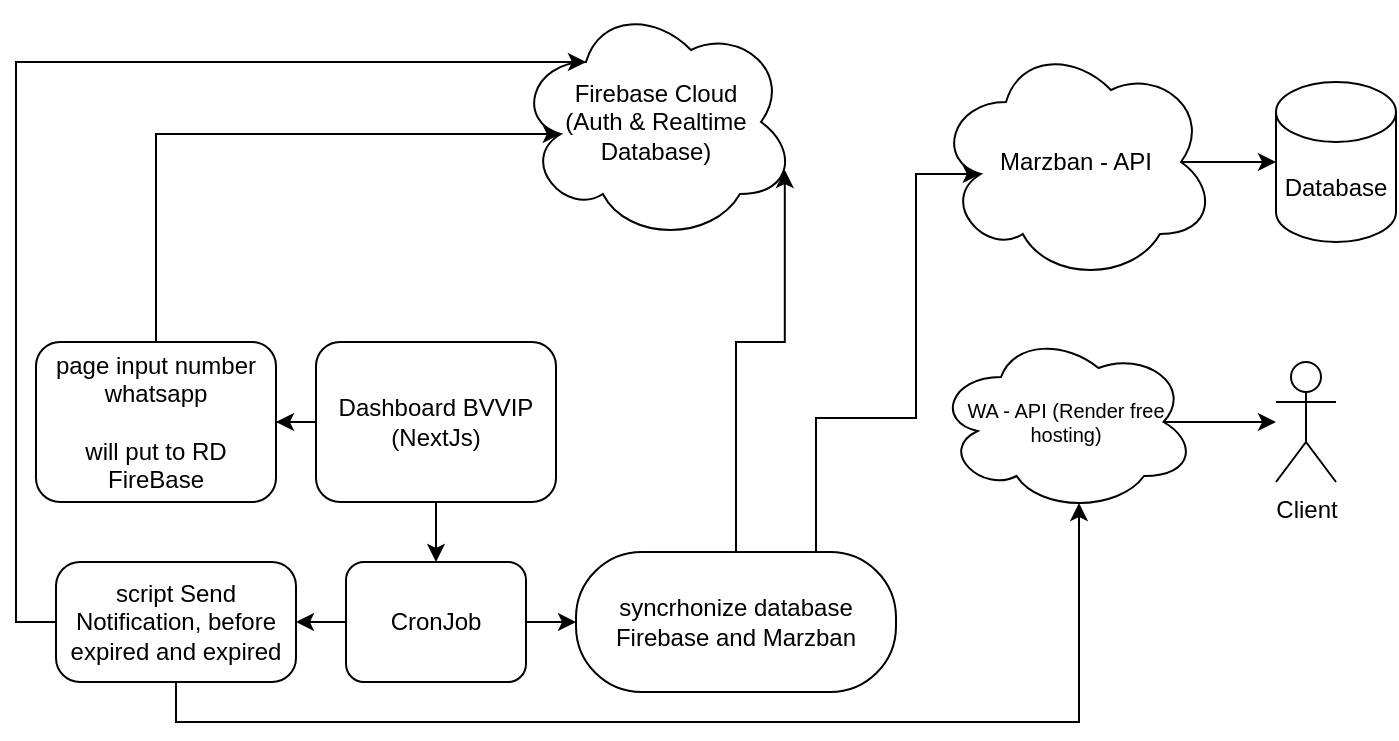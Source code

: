 <mxfile version="23.1.2" type="github">
  <diagram id="C5RBs43oDa-KdzZeNtuy" name="Page-1">
    <mxGraphModel dx="1339" dy="751" grid="1" gridSize="10" guides="1" tooltips="1" connect="1" arrows="1" fold="1" page="1" pageScale="1" pageWidth="827" pageHeight="1169" math="0" shadow="0">
      <root>
        <mxCell id="WIyWlLk6GJQsqaUBKTNV-0" />
        <mxCell id="WIyWlLk6GJQsqaUBKTNV-1" parent="WIyWlLk6GJQsqaUBKTNV-0" />
        <mxCell id="Gw4JscOzNnIxY5JQZSNE-31" value="" style="edgeStyle=orthogonalEdgeStyle;rounded=0;orthogonalLoop=1;jettySize=auto;html=1;" edge="1" parent="WIyWlLk6GJQsqaUBKTNV-1" source="Gw4JscOzNnIxY5JQZSNE-6" target="Gw4JscOzNnIxY5JQZSNE-30">
          <mxGeometry relative="1" as="geometry" />
        </mxCell>
        <mxCell id="Gw4JscOzNnIxY5JQZSNE-47" style="edgeStyle=orthogonalEdgeStyle;rounded=0;orthogonalLoop=1;jettySize=auto;html=1;exitX=0.5;exitY=1;exitDx=0;exitDy=0;entryX=0.5;entryY=0;entryDx=0;entryDy=0;" edge="1" parent="WIyWlLk6GJQsqaUBKTNV-1" source="Gw4JscOzNnIxY5JQZSNE-6" target="Gw4JscOzNnIxY5JQZSNE-19">
          <mxGeometry relative="1" as="geometry" />
        </mxCell>
        <mxCell id="Gw4JscOzNnIxY5JQZSNE-6" value="Dashboard BVVIP&lt;br&gt;(NextJs)" style="rounded=1;whiteSpace=wrap;html=1;fontSize=12;glass=0;strokeWidth=1;shadow=0;verticalAlign=middle;" vertex="1" parent="WIyWlLk6GJQsqaUBKTNV-1">
          <mxGeometry x="270" y="190" width="120" height="80" as="geometry" />
        </mxCell>
        <mxCell id="Gw4JscOzNnIxY5JQZSNE-17" value="&lt;font style=&quot;font-size: 12px;&quot;&gt;Firebase Cloud&lt;br&gt;(Auth &amp;amp; Realtime Database)&lt;/font&gt;" style="ellipse;shape=cloud;whiteSpace=wrap;html=1;" vertex="1" parent="WIyWlLk6GJQsqaUBKTNV-1">
          <mxGeometry x="370" y="20" width="140" height="120" as="geometry" />
        </mxCell>
        <mxCell id="Gw4JscOzNnIxY5JQZSNE-18" value="Marzban - API" style="ellipse;shape=cloud;whiteSpace=wrap;html=1;" vertex="1" parent="WIyWlLk6GJQsqaUBKTNV-1">
          <mxGeometry x="580" y="40" width="140" height="120" as="geometry" />
        </mxCell>
        <mxCell id="Gw4JscOzNnIxY5JQZSNE-46" style="edgeStyle=orthogonalEdgeStyle;rounded=0;orthogonalLoop=1;jettySize=auto;html=1;exitX=1;exitY=0.5;exitDx=0;exitDy=0;entryX=0;entryY=0.5;entryDx=0;entryDy=0;" edge="1" parent="WIyWlLk6GJQsqaUBKTNV-1" source="Gw4JscOzNnIxY5JQZSNE-19" target="Gw4JscOzNnIxY5JQZSNE-21">
          <mxGeometry relative="1" as="geometry" />
        </mxCell>
        <mxCell id="Gw4JscOzNnIxY5JQZSNE-48" style="edgeStyle=orthogonalEdgeStyle;rounded=0;orthogonalLoop=1;jettySize=auto;html=1;exitX=0;exitY=0.5;exitDx=0;exitDy=0;entryX=1;entryY=0.5;entryDx=0;entryDy=0;" edge="1" parent="WIyWlLk6GJQsqaUBKTNV-1" source="Gw4JscOzNnIxY5JQZSNE-19" target="Gw4JscOzNnIxY5JQZSNE-35">
          <mxGeometry relative="1" as="geometry" />
        </mxCell>
        <mxCell id="Gw4JscOzNnIxY5JQZSNE-19" value="CronJob" style="rounded=1;whiteSpace=wrap;html=1;fontSize=12;glass=0;strokeWidth=1;shadow=0;verticalAlign=middle;" vertex="1" parent="WIyWlLk6GJQsqaUBKTNV-1">
          <mxGeometry x="285" y="300" width="90" height="60" as="geometry" />
        </mxCell>
        <mxCell id="Gw4JscOzNnIxY5JQZSNE-21" value="syncrhonize database Firebase and Marzban" style="whiteSpace=wrap;html=1;rounded=1;glass=0;strokeWidth=1;shadow=0;arcSize=47;" vertex="1" parent="WIyWlLk6GJQsqaUBKTNV-1">
          <mxGeometry x="400" y="295" width="160" height="70" as="geometry" />
        </mxCell>
        <mxCell id="Gw4JscOzNnIxY5JQZSNE-28" value="Database" style="shape=cylinder3;whiteSpace=wrap;html=1;boundedLbl=1;backgroundOutline=1;size=15;" vertex="1" parent="WIyWlLk6GJQsqaUBKTNV-1">
          <mxGeometry x="750" y="60" width="60" height="80" as="geometry" />
        </mxCell>
        <mxCell id="Gw4JscOzNnIxY5JQZSNE-29" style="edgeStyle=orthogonalEdgeStyle;rounded=0;orthogonalLoop=1;jettySize=auto;html=1;exitX=0.875;exitY=0.5;exitDx=0;exitDy=0;exitPerimeter=0;entryX=0;entryY=0.5;entryDx=0;entryDy=0;entryPerimeter=0;" edge="1" parent="WIyWlLk6GJQsqaUBKTNV-1" source="Gw4JscOzNnIxY5JQZSNE-18" target="Gw4JscOzNnIxY5JQZSNE-28">
          <mxGeometry relative="1" as="geometry" />
        </mxCell>
        <mxCell id="Gw4JscOzNnIxY5JQZSNE-30" value="page input number whatsapp&lt;br&gt;&lt;br&gt;will put to RD FireBase" style="rounded=1;whiteSpace=wrap;html=1;fontSize=12;glass=0;strokeWidth=1;shadow=0;verticalAlign=middle;" vertex="1" parent="WIyWlLk6GJQsqaUBKTNV-1">
          <mxGeometry x="130" y="190" width="120" height="80" as="geometry" />
        </mxCell>
        <mxCell id="Gw4JscOzNnIxY5JQZSNE-32" style="edgeStyle=orthogonalEdgeStyle;rounded=0;orthogonalLoop=1;jettySize=auto;html=1;exitX=0.5;exitY=0;exitDx=0;exitDy=0;entryX=0.16;entryY=0.55;entryDx=0;entryDy=0;entryPerimeter=0;" edge="1" parent="WIyWlLk6GJQsqaUBKTNV-1" source="Gw4JscOzNnIxY5JQZSNE-30" target="Gw4JscOzNnIxY5JQZSNE-17">
          <mxGeometry relative="1" as="geometry">
            <Array as="points">
              <mxPoint x="190" y="86" />
            </Array>
          </mxGeometry>
        </mxCell>
        <mxCell id="Gw4JscOzNnIxY5JQZSNE-35" value="script Send Notification, before expired and expired" style="rounded=1;whiteSpace=wrap;html=1;arcSize=20;" vertex="1" parent="WIyWlLk6GJQsqaUBKTNV-1">
          <mxGeometry x="140" y="300" width="120" height="60" as="geometry" />
        </mxCell>
        <mxCell id="Gw4JscOzNnIxY5JQZSNE-45" style="edgeStyle=orthogonalEdgeStyle;rounded=0;orthogonalLoop=1;jettySize=auto;html=1;exitX=0.5;exitY=0;exitDx=0;exitDy=0;entryX=0.96;entryY=0.7;entryDx=0;entryDy=0;entryPerimeter=0;" edge="1" parent="WIyWlLk6GJQsqaUBKTNV-1" source="Gw4JscOzNnIxY5JQZSNE-21" target="Gw4JscOzNnIxY5JQZSNE-17">
          <mxGeometry relative="1" as="geometry">
            <Array as="points">
              <mxPoint x="480" y="190" />
              <mxPoint x="504" y="190" />
            </Array>
          </mxGeometry>
        </mxCell>
        <mxCell id="Gw4JscOzNnIxY5JQZSNE-49" style="edgeStyle=orthogonalEdgeStyle;rounded=0;orthogonalLoop=1;jettySize=auto;html=1;exitX=0;exitY=0.5;exitDx=0;exitDy=0;entryX=0.25;entryY=0.25;entryDx=0;entryDy=0;entryPerimeter=0;" edge="1" parent="WIyWlLk6GJQsqaUBKTNV-1" source="Gw4JscOzNnIxY5JQZSNE-35" target="Gw4JscOzNnIxY5JQZSNE-17">
          <mxGeometry relative="1" as="geometry">
            <Array as="points">
              <mxPoint x="120" y="330" />
              <mxPoint x="120" y="50" />
            </Array>
          </mxGeometry>
        </mxCell>
        <mxCell id="Gw4JscOzNnIxY5JQZSNE-50" style="edgeStyle=orthogonalEdgeStyle;rounded=0;orthogonalLoop=1;jettySize=auto;html=1;exitX=0.75;exitY=0;exitDx=0;exitDy=0;entryX=0.16;entryY=0.55;entryDx=0;entryDy=0;entryPerimeter=0;" edge="1" parent="WIyWlLk6GJQsqaUBKTNV-1" source="Gw4JscOzNnIxY5JQZSNE-21" target="Gw4JscOzNnIxY5JQZSNE-18">
          <mxGeometry relative="1" as="geometry">
            <Array as="points">
              <mxPoint x="520" y="228" />
              <mxPoint x="570" y="228" />
              <mxPoint x="570" y="106" />
            </Array>
          </mxGeometry>
        </mxCell>
        <mxCell id="Gw4JscOzNnIxY5JQZSNE-54" style="edgeStyle=orthogonalEdgeStyle;rounded=0;orthogonalLoop=1;jettySize=auto;html=1;exitX=0.875;exitY=0.5;exitDx=0;exitDy=0;exitPerimeter=0;" edge="1" parent="WIyWlLk6GJQsqaUBKTNV-1" source="Gw4JscOzNnIxY5JQZSNE-51" target="Gw4JscOzNnIxY5JQZSNE-53">
          <mxGeometry relative="1" as="geometry" />
        </mxCell>
        <mxCell id="Gw4JscOzNnIxY5JQZSNE-51" value="WA - API (Render free hosting)" style="ellipse;shape=cloud;whiteSpace=wrap;align=center;labelBorderColor=none;fontColor=default;labelBackgroundColor=none;html=1;fontSize=10;" vertex="1" parent="WIyWlLk6GJQsqaUBKTNV-1">
          <mxGeometry x="580" y="185" width="130" height="90" as="geometry" />
        </mxCell>
        <mxCell id="Gw4JscOzNnIxY5JQZSNE-52" style="edgeStyle=orthogonalEdgeStyle;rounded=0;orthogonalLoop=1;jettySize=auto;html=1;exitX=0.5;exitY=1;exitDx=0;exitDy=0;entryX=0.55;entryY=0.95;entryDx=0;entryDy=0;entryPerimeter=0;" edge="1" parent="WIyWlLk6GJQsqaUBKTNV-1" source="Gw4JscOzNnIxY5JQZSNE-35" target="Gw4JscOzNnIxY5JQZSNE-51">
          <mxGeometry relative="1" as="geometry" />
        </mxCell>
        <UserObject label="Client" tooltip="" id="Gw4JscOzNnIxY5JQZSNE-53">
          <mxCell style="shape=umlActor;verticalLabelPosition=bottom;verticalAlign=top;html=1;outlineConnect=0;" vertex="1" parent="WIyWlLk6GJQsqaUBKTNV-1">
            <mxGeometry x="750" y="200" width="30" height="60" as="geometry" />
          </mxCell>
        </UserObject>
      </root>
    </mxGraphModel>
  </diagram>
</mxfile>
